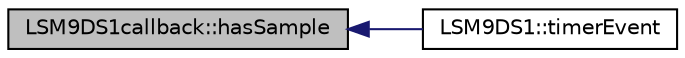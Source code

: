 digraph "LSM9DS1callback::hasSample"
{
  edge [fontname="Helvetica",fontsize="10",labelfontname="Helvetica",labelfontsize="10"];
  node [fontname="Helvetica",fontsize="10",shape=record];
  rankdir="LR";
  Node1 [label="LSM9DS1callback::hasSample",height=0.2,width=0.4,color="black", fillcolor="grey75", style="filled", fontcolor="black"];
  Node1 -> Node2 [dir="back",color="midnightblue",fontsize="10",style="solid"];
  Node2 [label="LSM9DS1::timerEvent",height=0.2,width=0.4,color="black", fillcolor="white", style="filled",URL="$classLSM9DS1.html#ad1fffc2bc5987339430d3b293da0bdd1",tooltip="The timer event. "];
}
